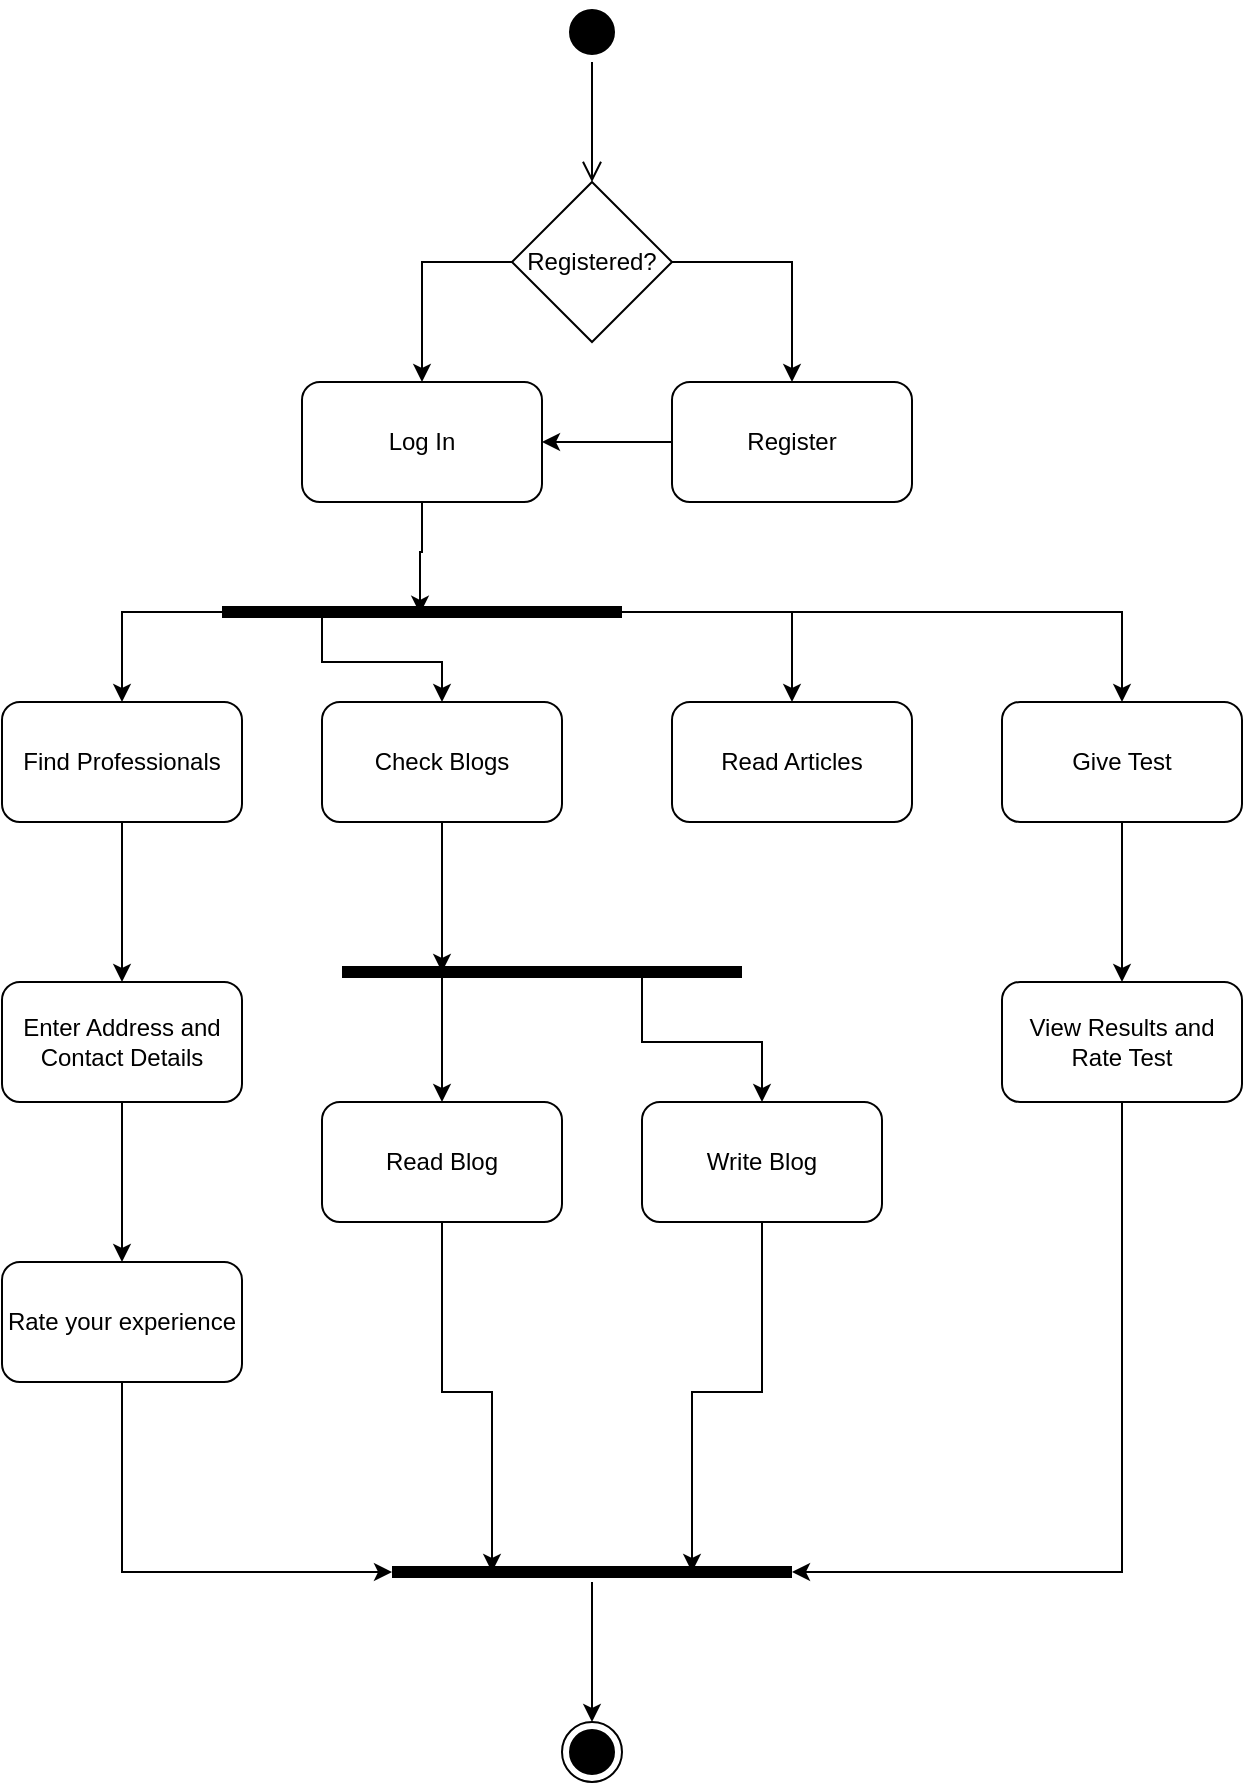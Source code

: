 <mxfile version="21.2.1" type="device">
  <diagram name="Page-1" id="oAwcXMW3xr6nq97d4QfV">
    <mxGraphModel dx="1059" dy="621" grid="1" gridSize="10" guides="1" tooltips="1" connect="1" arrows="1" fold="1" page="1" pageScale="1" pageWidth="850" pageHeight="1100" math="0" shadow="0">
      <root>
        <mxCell id="0" />
        <mxCell id="1" parent="0" />
        <mxCell id="3HfiZ5XB5A89fD4BwabI-1" value="" style="ellipse;html=1;shape=startState;fillColor=#000000;strokeColor=#000000;" vertex="1" parent="1">
          <mxGeometry x="380" y="90" width="30" height="30" as="geometry" />
        </mxCell>
        <mxCell id="3HfiZ5XB5A89fD4BwabI-2" value="" style="edgeStyle=orthogonalEdgeStyle;html=1;verticalAlign=bottom;endArrow=open;endSize=8;strokeColor=#000000;rounded=0;" edge="1" source="3HfiZ5XB5A89fD4BwabI-1" parent="1">
          <mxGeometry relative="1" as="geometry">
            <mxPoint x="395" y="180" as="targetPoint" />
          </mxGeometry>
        </mxCell>
        <mxCell id="3HfiZ5XB5A89fD4BwabI-19" style="edgeStyle=orthogonalEdgeStyle;rounded=0;orthogonalLoop=1;jettySize=auto;html=1;exitX=0.5;exitY=1;exitDx=0;exitDy=0;entryX=0.495;entryY=0.589;entryDx=0;entryDy=0;entryPerimeter=0;" edge="1" parent="1" source="3HfiZ5XB5A89fD4BwabI-4" target="3HfiZ5XB5A89fD4BwabI-17">
          <mxGeometry relative="1" as="geometry" />
        </mxCell>
        <mxCell id="3HfiZ5XB5A89fD4BwabI-4" value="Log In" style="rounded=1;whiteSpace=wrap;html=1;" vertex="1" parent="1">
          <mxGeometry x="250" y="280" width="120" height="60" as="geometry" />
        </mxCell>
        <mxCell id="3HfiZ5XB5A89fD4BwabI-9" style="edgeStyle=orthogonalEdgeStyle;rounded=0;orthogonalLoop=1;jettySize=auto;html=1;exitX=0;exitY=0.5;exitDx=0;exitDy=0;entryX=1;entryY=0.5;entryDx=0;entryDy=0;" edge="1" parent="1" source="3HfiZ5XB5A89fD4BwabI-5" target="3HfiZ5XB5A89fD4BwabI-4">
          <mxGeometry relative="1" as="geometry" />
        </mxCell>
        <mxCell id="3HfiZ5XB5A89fD4BwabI-5" value="Register" style="rounded=1;whiteSpace=wrap;html=1;" vertex="1" parent="1">
          <mxGeometry x="435" y="280" width="120" height="60" as="geometry" />
        </mxCell>
        <mxCell id="3HfiZ5XB5A89fD4BwabI-7" style="edgeStyle=orthogonalEdgeStyle;rounded=0;orthogonalLoop=1;jettySize=auto;html=1;exitX=0;exitY=0.5;exitDx=0;exitDy=0;entryX=0.5;entryY=0;entryDx=0;entryDy=0;" edge="1" parent="1" source="3HfiZ5XB5A89fD4BwabI-6" target="3HfiZ5XB5A89fD4BwabI-4">
          <mxGeometry relative="1" as="geometry" />
        </mxCell>
        <mxCell id="3HfiZ5XB5A89fD4BwabI-8" style="edgeStyle=orthogonalEdgeStyle;rounded=0;orthogonalLoop=1;jettySize=auto;html=1;exitX=1;exitY=0.5;exitDx=0;exitDy=0;" edge="1" parent="1" source="3HfiZ5XB5A89fD4BwabI-6" target="3HfiZ5XB5A89fD4BwabI-5">
          <mxGeometry relative="1" as="geometry" />
        </mxCell>
        <mxCell id="3HfiZ5XB5A89fD4BwabI-6" value="Registered?" style="rhombus;whiteSpace=wrap;html=1;" vertex="1" parent="1">
          <mxGeometry x="355" y="180" width="80" height="80" as="geometry" />
        </mxCell>
        <mxCell id="3HfiZ5XB5A89fD4BwabI-26" value="" style="edgeStyle=orthogonalEdgeStyle;rounded=0;orthogonalLoop=1;jettySize=auto;html=1;" edge="1" parent="1" source="3HfiZ5XB5A89fD4BwabI-10" target="3HfiZ5XB5A89fD4BwabI-25">
          <mxGeometry relative="1" as="geometry" />
        </mxCell>
        <mxCell id="3HfiZ5XB5A89fD4BwabI-10" value="Find Professionals" style="rounded=1;whiteSpace=wrap;html=1;" vertex="1" parent="1">
          <mxGeometry x="100" y="440" width="120" height="60" as="geometry" />
        </mxCell>
        <mxCell id="3HfiZ5XB5A89fD4BwabI-35" style="edgeStyle=orthogonalEdgeStyle;rounded=0;orthogonalLoop=1;jettySize=auto;html=1;exitX=0.5;exitY=1;exitDx=0;exitDy=0;entryX=0.25;entryY=0.5;entryDx=0;entryDy=0;entryPerimeter=0;" edge="1" parent="1" source="3HfiZ5XB5A89fD4BwabI-12" target="3HfiZ5XB5A89fD4BwabI-33">
          <mxGeometry relative="1" as="geometry" />
        </mxCell>
        <mxCell id="3HfiZ5XB5A89fD4BwabI-12" value="Check Blogs" style="rounded=1;whiteSpace=wrap;html=1;" vertex="1" parent="1">
          <mxGeometry x="260" y="440" width="120" height="60" as="geometry" />
        </mxCell>
        <mxCell id="3HfiZ5XB5A89fD4BwabI-13" value="Read Articles" style="rounded=1;whiteSpace=wrap;html=1;" vertex="1" parent="1">
          <mxGeometry x="435" y="440" width="120" height="60" as="geometry" />
        </mxCell>
        <mxCell id="3HfiZ5XB5A89fD4BwabI-32" value="" style="edgeStyle=orthogonalEdgeStyle;rounded=0;orthogonalLoop=1;jettySize=auto;html=1;" edge="1" parent="1" source="3HfiZ5XB5A89fD4BwabI-14" target="3HfiZ5XB5A89fD4BwabI-31">
          <mxGeometry relative="1" as="geometry" />
        </mxCell>
        <mxCell id="3HfiZ5XB5A89fD4BwabI-14" value="Give Test" style="rounded=1;whiteSpace=wrap;html=1;" vertex="1" parent="1">
          <mxGeometry x="600" y="440" width="120" height="60" as="geometry" />
        </mxCell>
        <mxCell id="3HfiZ5XB5A89fD4BwabI-20" style="edgeStyle=orthogonalEdgeStyle;rounded=0;orthogonalLoop=1;jettySize=auto;html=1;exitX=0;exitY=0.5;exitDx=0;exitDy=0;exitPerimeter=0;entryX=0.5;entryY=0;entryDx=0;entryDy=0;" edge="1" parent="1" source="3HfiZ5XB5A89fD4BwabI-17" target="3HfiZ5XB5A89fD4BwabI-10">
          <mxGeometry relative="1" as="geometry" />
        </mxCell>
        <mxCell id="3HfiZ5XB5A89fD4BwabI-21" style="edgeStyle=orthogonalEdgeStyle;rounded=0;orthogonalLoop=1;jettySize=auto;html=1;exitX=0.25;exitY=0.5;exitDx=0;exitDy=0;exitPerimeter=0;entryX=0.5;entryY=0;entryDx=0;entryDy=0;" edge="1" parent="1" source="3HfiZ5XB5A89fD4BwabI-17" target="3HfiZ5XB5A89fD4BwabI-12">
          <mxGeometry relative="1" as="geometry" />
        </mxCell>
        <mxCell id="3HfiZ5XB5A89fD4BwabI-22" style="edgeStyle=orthogonalEdgeStyle;rounded=0;orthogonalLoop=1;jettySize=auto;html=1;exitX=0.75;exitY=0.5;exitDx=0;exitDy=0;exitPerimeter=0;entryX=0.5;entryY=0;entryDx=0;entryDy=0;" edge="1" parent="1" source="3HfiZ5XB5A89fD4BwabI-17" target="3HfiZ5XB5A89fD4BwabI-13">
          <mxGeometry relative="1" as="geometry" />
        </mxCell>
        <mxCell id="3HfiZ5XB5A89fD4BwabI-23" style="edgeStyle=orthogonalEdgeStyle;rounded=0;orthogonalLoop=1;jettySize=auto;html=1;exitX=1;exitY=0.5;exitDx=0;exitDy=0;exitPerimeter=0;entryX=0.5;entryY=0;entryDx=0;entryDy=0;" edge="1" parent="1" source="3HfiZ5XB5A89fD4BwabI-17" target="3HfiZ5XB5A89fD4BwabI-14">
          <mxGeometry relative="1" as="geometry" />
        </mxCell>
        <mxCell id="3HfiZ5XB5A89fD4BwabI-17" value="" style="shape=line;html=1;strokeWidth=6;strokeColor=#000000;" vertex="1" parent="1">
          <mxGeometry x="210" y="390" width="200" height="10" as="geometry" />
        </mxCell>
        <mxCell id="3HfiZ5XB5A89fD4BwabI-28" value="" style="edgeStyle=orthogonalEdgeStyle;rounded=0;orthogonalLoop=1;jettySize=auto;html=1;" edge="1" parent="1" source="3HfiZ5XB5A89fD4BwabI-25" target="3HfiZ5XB5A89fD4BwabI-27">
          <mxGeometry relative="1" as="geometry" />
        </mxCell>
        <mxCell id="3HfiZ5XB5A89fD4BwabI-25" value="Enter Address and Contact Details" style="rounded=1;whiteSpace=wrap;html=1;" vertex="1" parent="1">
          <mxGeometry x="100" y="580" width="120" height="60" as="geometry" />
        </mxCell>
        <mxCell id="3HfiZ5XB5A89fD4BwabI-49" style="edgeStyle=orthogonalEdgeStyle;rounded=0;orthogonalLoop=1;jettySize=auto;html=1;exitX=0.5;exitY=1;exitDx=0;exitDy=0;entryX=0;entryY=0.5;entryDx=0;entryDy=0;entryPerimeter=0;" edge="1" parent="1" source="3HfiZ5XB5A89fD4BwabI-27" target="3HfiZ5XB5A89fD4BwabI-41">
          <mxGeometry relative="1" as="geometry" />
        </mxCell>
        <mxCell id="3HfiZ5XB5A89fD4BwabI-27" value="Rate your experience" style="rounded=1;whiteSpace=wrap;html=1;" vertex="1" parent="1">
          <mxGeometry x="100" y="720" width="120" height="60" as="geometry" />
        </mxCell>
        <mxCell id="3HfiZ5XB5A89fD4BwabI-51" style="edgeStyle=orthogonalEdgeStyle;rounded=0;orthogonalLoop=1;jettySize=auto;html=1;exitX=0.5;exitY=1;exitDx=0;exitDy=0;entryX=1;entryY=0.5;entryDx=0;entryDy=0;entryPerimeter=0;" edge="1" parent="1" source="3HfiZ5XB5A89fD4BwabI-31" target="3HfiZ5XB5A89fD4BwabI-41">
          <mxGeometry relative="1" as="geometry" />
        </mxCell>
        <mxCell id="3HfiZ5XB5A89fD4BwabI-31" value="View Results and Rate Test" style="rounded=1;whiteSpace=wrap;html=1;" vertex="1" parent="1">
          <mxGeometry x="600" y="580" width="120" height="60" as="geometry" />
        </mxCell>
        <mxCell id="3HfiZ5XB5A89fD4BwabI-38" style="edgeStyle=orthogonalEdgeStyle;rounded=0;orthogonalLoop=1;jettySize=auto;html=1;exitX=0.25;exitY=0.5;exitDx=0;exitDy=0;exitPerimeter=0;entryX=0.5;entryY=0;entryDx=0;entryDy=0;" edge="1" parent="1" source="3HfiZ5XB5A89fD4BwabI-33" target="3HfiZ5XB5A89fD4BwabI-37">
          <mxGeometry relative="1" as="geometry" />
        </mxCell>
        <mxCell id="3HfiZ5XB5A89fD4BwabI-39" style="edgeStyle=orthogonalEdgeStyle;rounded=0;orthogonalLoop=1;jettySize=auto;html=1;exitX=0.75;exitY=0.5;exitDx=0;exitDy=0;exitPerimeter=0;" edge="1" parent="1" source="3HfiZ5XB5A89fD4BwabI-33" target="3HfiZ5XB5A89fD4BwabI-36">
          <mxGeometry relative="1" as="geometry" />
        </mxCell>
        <mxCell id="3HfiZ5XB5A89fD4BwabI-33" value="" style="shape=line;html=1;strokeWidth=6;strokeColor=#000000;" vertex="1" parent="1">
          <mxGeometry x="270" y="570" width="200" height="10" as="geometry" />
        </mxCell>
        <mxCell id="3HfiZ5XB5A89fD4BwabI-50" style="edgeStyle=orthogonalEdgeStyle;rounded=0;orthogonalLoop=1;jettySize=auto;html=1;exitX=0.5;exitY=1;exitDx=0;exitDy=0;entryX=0.75;entryY=0.5;entryDx=0;entryDy=0;entryPerimeter=0;" edge="1" parent="1" source="3HfiZ5XB5A89fD4BwabI-36" target="3HfiZ5XB5A89fD4BwabI-41">
          <mxGeometry relative="1" as="geometry" />
        </mxCell>
        <mxCell id="3HfiZ5XB5A89fD4BwabI-36" value="Write Blog" style="rounded=1;whiteSpace=wrap;html=1;" vertex="1" parent="1">
          <mxGeometry x="420" y="640" width="120" height="60" as="geometry" />
        </mxCell>
        <mxCell id="3HfiZ5XB5A89fD4BwabI-48" style="edgeStyle=orthogonalEdgeStyle;rounded=0;orthogonalLoop=1;jettySize=auto;html=1;exitX=0.5;exitY=1;exitDx=0;exitDy=0;entryX=0.25;entryY=0.5;entryDx=0;entryDy=0;entryPerimeter=0;" edge="1" parent="1" source="3HfiZ5XB5A89fD4BwabI-37" target="3HfiZ5XB5A89fD4BwabI-41">
          <mxGeometry relative="1" as="geometry" />
        </mxCell>
        <mxCell id="3HfiZ5XB5A89fD4BwabI-37" value="Read Blog" style="rounded=1;whiteSpace=wrap;html=1;" vertex="1" parent="1">
          <mxGeometry x="260" y="640" width="120" height="60" as="geometry" />
        </mxCell>
        <mxCell id="3HfiZ5XB5A89fD4BwabI-40" value="" style="ellipse;html=1;shape=endState;fillColor=#000000;strokeColor=#000000;" vertex="1" parent="1">
          <mxGeometry x="380" y="950" width="30" height="30" as="geometry" />
        </mxCell>
        <mxCell id="3HfiZ5XB5A89fD4BwabI-53" value="" style="edgeStyle=orthogonalEdgeStyle;rounded=0;orthogonalLoop=1;jettySize=auto;html=1;" edge="1" parent="1" source="3HfiZ5XB5A89fD4BwabI-41" target="3HfiZ5XB5A89fD4BwabI-40">
          <mxGeometry relative="1" as="geometry" />
        </mxCell>
        <mxCell id="3HfiZ5XB5A89fD4BwabI-41" value="" style="shape=line;html=1;strokeWidth=6;strokeColor=#000000;" vertex="1" parent="1">
          <mxGeometry x="295" y="870" width="200" height="10" as="geometry" />
        </mxCell>
      </root>
    </mxGraphModel>
  </diagram>
</mxfile>
